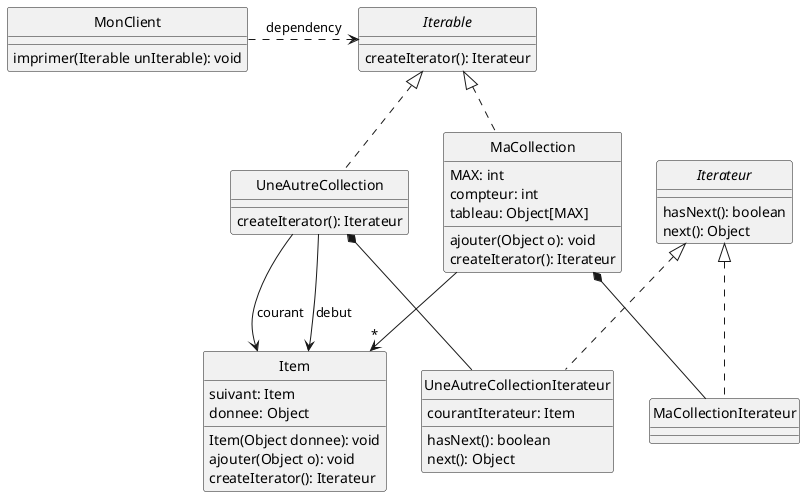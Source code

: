 @startuml Diagramme de classe
skinparam style strictuml
 interface Iterable {
	 createIterator(): Iterateur
}
 interface Iterateur {
	 hasNext(): boolean
	 next(): Object
}

class MaCollection {
  MAX: int
  compteur: int
  tableau: Object[MAX]
  ajouter(Object o): void
  createIterator(): Iterateur
}

class UneAutreCollection{
    createIterator(): Iterateur

}
class MaCollection implements Iterable 

class MonClient {
	imprimer(Iterable unIterable): void
}

class MaCollectionIterateur implements Iterateur

class UneAutreCollection implements Iterable 

 class Item {
		suivant: Item
		donnee: Object
		
		Item(Object donnee): void 
	ajouter(Object o): void
	 createIterator(): Iterateur
   }

class UneAutreCollection{}   
	
	class UneAutreCollectionIterateur {
		 courantIterateur: Item
		  hasNext(): boolean
     next(): Object
	}
class UneAutreCollectionIterateur implements Iterateur
MaCollection *-- MaCollectionIterateur
UneAutreCollection *-- UneAutreCollectionIterateur

UneAutreCollection -> Item: debut
UneAutreCollection -> Item: courant

MonClient .-right-> Iterable: dependency
MaCollection --> "*" Item
@enduml